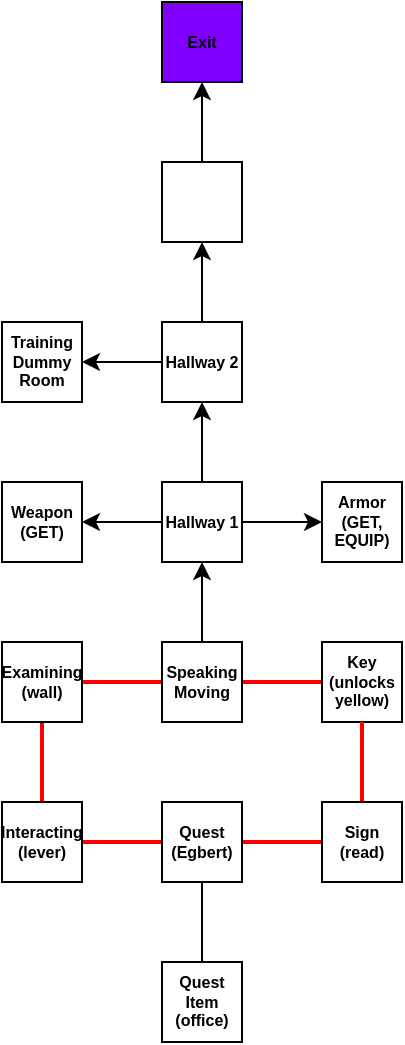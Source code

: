 <mxfile>
    <diagram id="q3NBnHAWVTVmXU_XOz1d" name="Page-1">
        <mxGraphModel dx="277" dy="1467" grid="1" gridSize="10" guides="1" tooltips="1" connect="1" arrows="1" fold="1" page="1" pageScale="1" pageWidth="850" pageHeight="1100" math="0" shadow="0">
            <root>
                <mxCell id="0"/>
                <mxCell id="1" parent="0"/>
                <mxCell id="24" style="edgeStyle=none;html=1;entryX=0;entryY=0.5;entryDx=0;entryDy=0;fontSize=11;endArrow=none;endFill=0;strokeWidth=2;strokeColor=#FF0000;" parent="1" source="2" target="13" edge="1">
                    <mxGeometry relative="1" as="geometry"/>
                </mxCell>
                <mxCell id="25" style="edgeStyle=none;html=1;entryX=1;entryY=0.5;entryDx=0;entryDy=0;fontSize=11;endArrow=none;endFill=0;strokeColor=light-dark(#ff0000, #ededed);strokeWidth=2;" parent="1" source="2" target="14" edge="1">
                    <mxGeometry relative="1" as="geometry"/>
                </mxCell>
                <mxCell id="39" style="edgeStyle=none;html=1;entryX=0.5;entryY=1;entryDx=0;entryDy=0;" edge="1" parent="1" source="2" target="35">
                    <mxGeometry relative="1" as="geometry"/>
                </mxCell>
                <mxCell id="2" value="Speaking&lt;div&gt;Moving&lt;/div&gt;" style="whiteSpace=wrap;html=1;fontSize=8;fontStyle=1" parent="1" vertex="1">
                    <mxGeometry x="280" y="280" width="40" height="40" as="geometry"/>
                </mxCell>
                <mxCell id="12" value="Exit" style="whiteSpace=wrap;html=1;fontSize=8;fillColor=#7F00FF;fontStyle=1" parent="1" vertex="1">
                    <mxGeometry x="280" y="-40" width="40" height="40" as="geometry"/>
                </mxCell>
                <mxCell id="13" value="Key&lt;div&gt;(unlocks yellow)&lt;/div&gt;" style="whiteSpace=wrap;html=1;fontSize=8;fontStyle=1" parent="1" vertex="1">
                    <mxGeometry x="360" y="280" width="40" height="40" as="geometry"/>
                </mxCell>
                <mxCell id="22" style="edgeStyle=none;html=1;entryX=0.5;entryY=0;entryDx=0;entryDy=0;fontSize=11;endArrow=none;endFill=0;fillColor=#e51400;strokeColor=light-dark(#ff0000, #ffacac);strokeWidth=2;" parent="1" source="14" target="15" edge="1">
                    <mxGeometry relative="1" as="geometry"/>
                </mxCell>
                <mxCell id="14" value="Examining&lt;div&gt;(wall)&lt;/div&gt;" style="whiteSpace=wrap;html=1;fontSize=8;fontStyle=1" parent="1" vertex="1">
                    <mxGeometry x="200" y="280" width="40" height="40" as="geometry"/>
                </mxCell>
                <mxCell id="26" style="edgeStyle=none;html=1;entryX=0;entryY=0.5;entryDx=0;entryDy=0;fontSize=11;endArrow=none;endFill=0;strokeColor=light-dark(#ff0000, #ededed);strokeWidth=2;" parent="1" source="15" target="18" edge="1">
                    <mxGeometry relative="1" as="geometry"/>
                </mxCell>
                <mxCell id="15" value="Interacting&lt;div&gt;(lever)&lt;/div&gt;" style="whiteSpace=wrap;html=1;fontSize=8;fontStyle=1" parent="1" vertex="1">
                    <mxGeometry x="200" y="360" width="40" height="40" as="geometry"/>
                </mxCell>
                <mxCell id="27" style="edgeStyle=none;html=1;entryX=1;entryY=0.5;entryDx=0;entryDy=0;fontSize=11;endArrow=none;endFill=0;strokeColor=light-dark(#ff0000, #ededed);strokeWidth=2;" parent="1" source="16" target="18" edge="1">
                    <mxGeometry relative="1" as="geometry"/>
                </mxCell>
                <mxCell id="28" style="edgeStyle=none;html=1;entryX=0.5;entryY=1;entryDx=0;entryDy=0;fontSize=11;endArrow=none;endFill=0;strokeWidth=2;strokeColor=light-dark(#ff0000, #ededed);" parent="1" source="16" target="13" edge="1">
                    <mxGeometry relative="1" as="geometry"/>
                </mxCell>
                <mxCell id="16" value="Sign&lt;div&gt;(read)&lt;/div&gt;" style="whiteSpace=wrap;html=1;fontSize=8;fontStyle=1" parent="1" vertex="1">
                    <mxGeometry x="360" y="360" width="40" height="40" as="geometry"/>
                </mxCell>
                <mxCell id="32" style="edgeStyle=none;html=1;entryX=0.5;entryY=0;entryDx=0;entryDy=0;endArrow=none;endFill=0;" parent="1" source="18" target="31" edge="1">
                    <mxGeometry relative="1" as="geometry"/>
                </mxCell>
                <mxCell id="18" value="Quest&lt;div&gt;(Egbert)&lt;/div&gt;" style="whiteSpace=wrap;html=1;fontSize=8;fontStyle=1" parent="1" vertex="1">
                    <mxGeometry x="280" y="360" width="40" height="40" as="geometry"/>
                </mxCell>
                <mxCell id="31" value="Quest Item&lt;div&gt;(office)&lt;/div&gt;" style="whiteSpace=wrap;html=1;fontSize=8;fontStyle=1" parent="1" vertex="1">
                    <mxGeometry x="280" y="440" width="40" height="40" as="geometry"/>
                </mxCell>
                <mxCell id="34" value="Armor&lt;div&gt;(GET, EQUIP)&lt;/div&gt;" style="whiteSpace=wrap;html=1;fontSize=8;fontStyle=1" vertex="1" parent="1">
                    <mxGeometry x="360" y="200" width="40" height="40" as="geometry"/>
                </mxCell>
                <mxCell id="40" style="edgeStyle=none;html=1;entryX=1;entryY=0.5;entryDx=0;entryDy=0;" edge="1" parent="1" source="35" target="36">
                    <mxGeometry relative="1" as="geometry"/>
                </mxCell>
                <mxCell id="41" style="edgeStyle=none;html=1;entryX=0;entryY=0.5;entryDx=0;entryDy=0;" edge="1" parent="1" source="35" target="34">
                    <mxGeometry relative="1" as="geometry"/>
                </mxCell>
                <mxCell id="42" style="edgeStyle=none;html=1;entryX=0.5;entryY=1;entryDx=0;entryDy=0;" edge="1" parent="1" source="35" target="19">
                    <mxGeometry relative="1" as="geometry"/>
                </mxCell>
                <mxCell id="35" value="Hallway 1" style="whiteSpace=wrap;html=1;fontSize=8;fontStyle=1" vertex="1" parent="1">
                    <mxGeometry x="280" y="200" width="40" height="40" as="geometry"/>
                </mxCell>
                <mxCell id="36" value="Weapon&lt;br&gt;&lt;div&gt;(GET)&lt;/div&gt;" style="whiteSpace=wrap;html=1;fontSize=8;fontStyle=1" vertex="1" parent="1">
                    <mxGeometry x="200" y="200" width="40" height="40" as="geometry"/>
                </mxCell>
                <mxCell id="43" style="edgeStyle=none;html=1;entryX=0.5;entryY=1;entryDx=0;entryDy=0;" edge="1" parent="1" source="19" target="38">
                    <mxGeometry relative="1" as="geometry"/>
                </mxCell>
                <mxCell id="47" style="edgeStyle=none;html=1;entryX=1;entryY=0.5;entryDx=0;entryDy=0;" edge="1" parent="1" source="19" target="46">
                    <mxGeometry relative="1" as="geometry"/>
                </mxCell>
                <mxCell id="19" value="Hallway 2" style="whiteSpace=wrap;html=1;fontSize=8;fontStyle=1" parent="1" vertex="1">
                    <mxGeometry x="280" y="120" width="40" height="40" as="geometry"/>
                </mxCell>
                <mxCell id="45" style="edgeStyle=none;html=1;entryX=0.5;entryY=1;entryDx=0;entryDy=0;" edge="1" parent="1" source="38" target="12">
                    <mxGeometry relative="1" as="geometry"/>
                </mxCell>
                <mxCell id="38" value="" style="whiteSpace=wrap;html=1;fontSize=8;fontStyle=1" vertex="1" parent="1">
                    <mxGeometry x="280" y="40" width="40" height="40" as="geometry"/>
                </mxCell>
                <mxCell id="46" value="Training Dummy Room" style="whiteSpace=wrap;html=1;fontSize=8;fontStyle=1" vertex="1" parent="1">
                    <mxGeometry x="200" y="120" width="40" height="40" as="geometry"/>
                </mxCell>
            </root>
        </mxGraphModel>
    </diagram>
</mxfile>